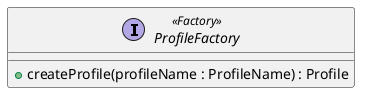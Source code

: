 @startuml
'https://plantuml.com/class-diagram

interface ProfileFactory<<Factory>> {

    + createProfile(profileName : ProfileName) : Profile
}

@enduml